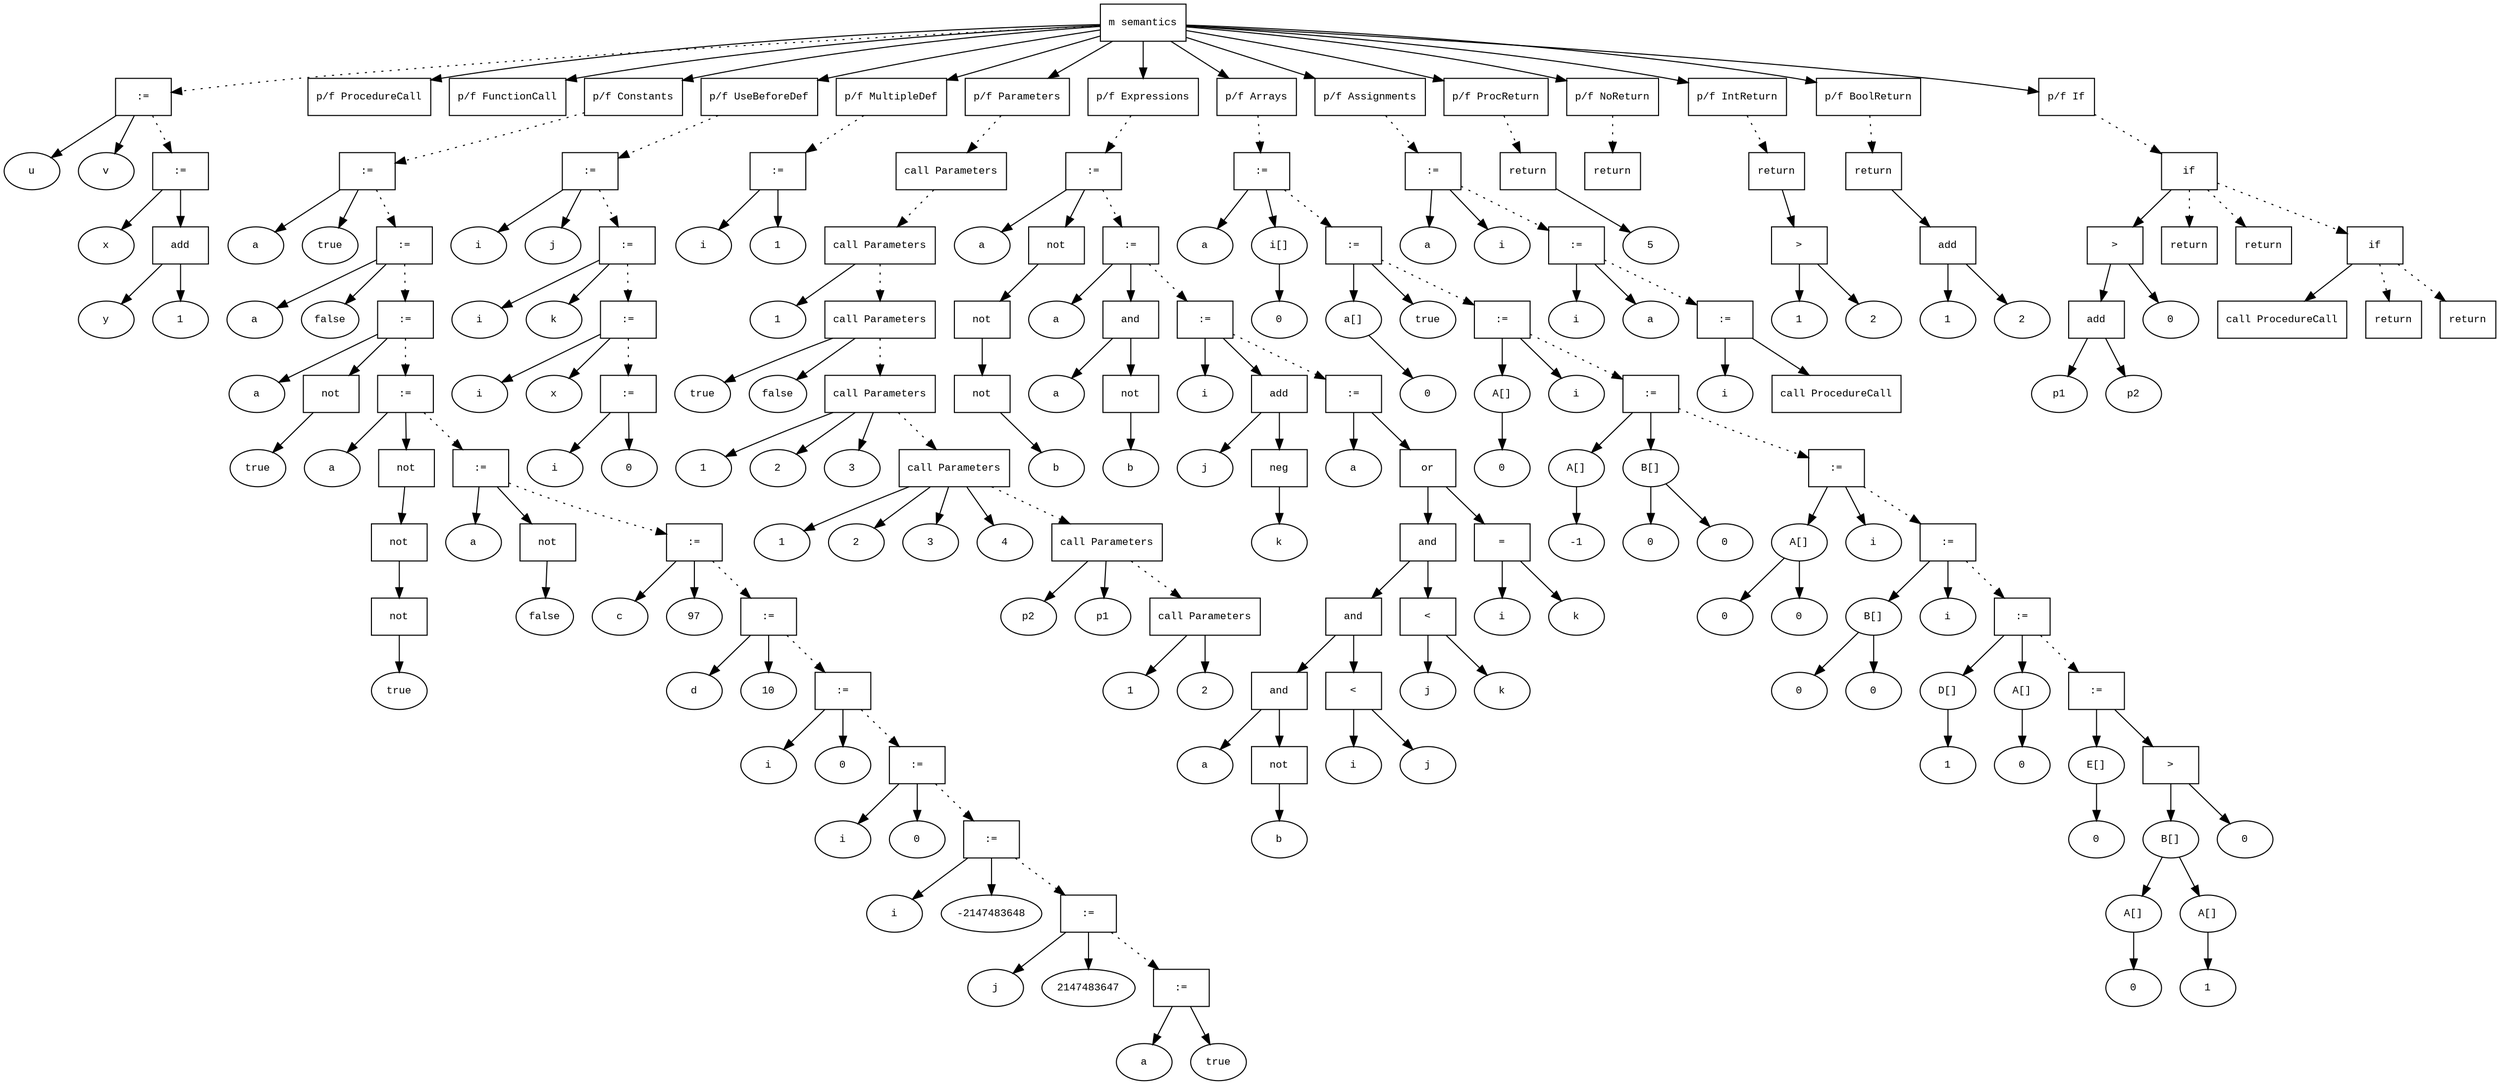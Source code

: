 digraph AST {
  graph [fontname="Times New Roman",fontsize=10];
  node  [fontname="Courier New",fontsize=10];
  edge  [fontname="Times New Roman",fontsize=10];

  node0 [label="m semantics",shape=box];
  node266 [label=":=",shape=box];
  node264 [label="u",shape=ellipse];
  node266->node264;
  node265 [label="v",shape=ellipse];
  node266->node265;
  node0 -> node266 [style=dotted];
  node271 [label=":=",shape=box];
  node267 [label="x",shape=ellipse];
  node271->node267;
  node270 [label="add",shape=box];
  node268 [label="y",shape=ellipse];
  node270->node268;
  node269 [label="1",shape=ellipse];
  node270->node269;
  node271->node270;
  node266 -> node271 [style=dotted];
  node11 [label="p/f ProcedureCall",shape=box];
  node0 -> node11;
  node13 [label="p/f FunctionCall",shape=box];
  node0 -> node13;
  node14 [label="p/f Constants",shape=box];
  node22 [label=":=",shape=box];
  node20 [label="a",shape=ellipse];
  node22->node20;
  node21 [label="true",shape=ellipse];
  node22->node21;
  node14 -> node22 [style=dotted];
  node25 [label=":=",shape=box];
  node23 [label="a",shape=ellipse];
  node25->node23;
  node24 [label="false",shape=ellipse];
  node25->node24;
  node22 -> node25 [style=dotted];
  node29 [label=":=",shape=box];
  node26 [label="a",shape=ellipse];
  node29->node26;
  node28 [label="not",shape=box];
  node27 [label="true",shape=ellipse];
  node28->node27;
  node29->node28;
  node25 -> node29 [style=dotted];
  node35 [label=":=",shape=box];
  node30 [label="a",shape=ellipse];
  node35->node30;
  node34 [label="not",shape=box];
  node33 [label="not",shape=box];
  node32 [label="not",shape=box];
  node31 [label="true",shape=ellipse];
  node32->node31;
  node33->node32;
  node34->node33;
  node35->node34;
  node29 -> node35 [style=dotted];
  node39 [label=":=",shape=box];
  node36 [label="a",shape=ellipse];
  node39->node36;
  node38 [label="not",shape=box];
  node37 [label="false",shape=ellipse];
  node38->node37;
  node39->node38;
  node35 -> node39 [style=dotted];
  node42 [label=":=",shape=box];
  node40 [label="c",shape=ellipse];
  node42->node40;
  node41 [label="97",shape=ellipse];
  node42->node41;
  node39 -> node42 [style=dotted];
  node45 [label=":=",shape=box];
  node43 [label="d",shape=ellipse];
  node45->node43;
  node44 [label="10",shape=ellipse];
  node45->node44;
  node42 -> node45 [style=dotted];
  node48 [label=":=",shape=box];
  node46 [label="i",shape=ellipse];
  node48->node46;
  node47 [label="0",shape=ellipse];
  node48->node47;
  node45 -> node48 [style=dotted];
  node51 [label=":=",shape=box];
  node49 [label="i",shape=ellipse];
  node51->node49;
  node50 [label="0",shape=ellipse];
  node51->node50;
  node48 -> node51 [style=dotted];
  node54 [label=":=",shape=box];
  node52 [label="i",shape=ellipse];
  node54->node52;
  node53 [label="-2147483648",shape=ellipse];
  node54->node53;
  node51 -> node54 [style=dotted];
  node57 [label=":=",shape=box];
  node55 [label="j",shape=ellipse];
  node57->node55;
  node56 [label="2147483647",shape=ellipse];
  node57->node56;
  node54 -> node57 [style=dotted];
  node60 [label=":=",shape=box];
  node58 [label="a",shape=ellipse];
  node60->node58;
  node59 [label="true",shape=ellipse];
  node60->node59;
  node57 -> node60 [style=dotted];
  node0 -> node14;
  node62 [label="p/f UseBeforeDef",shape=box];
  node66 [label=":=",shape=box];
  node64 [label="i",shape=ellipse];
  node66->node64;
  node65 [label="j",shape=ellipse];
  node66->node65;
  node62 -> node66 [style=dotted];
  node69 [label=":=",shape=box];
  node67 [label="i",shape=ellipse];
  node69->node67;
  node68 [label="k",shape=ellipse];
  node69->node68;
  node66 -> node69 [style=dotted];
  node72 [label=":=",shape=box];
  node70 [label="i",shape=ellipse];
  node72->node70;
  node71 [label="x",shape=ellipse];
  node72->node71;
  node69 -> node72 [style=dotted];
  node75 [label=":=",shape=box];
  node73 [label="i",shape=ellipse];
  node75->node73;
  node74 [label="0",shape=ellipse];
  node75->node74;
  node72 -> node75 [style=dotted];
  node0 -> node62;
  node77 [label="p/f MultipleDef",shape=box];
  node80 [label=":=",shape=box];
  node78 [label="i",shape=ellipse];
  node80->node78;
  node79 [label="1",shape=ellipse];
  node80->node79;
  node77 -> node80 [style=dotted];
  node0 -> node77;
  node82 [label="p/f Parameters",shape=box];
  node84 [label="call Parameters",shape=box];
  node82 -> node84 [style=dotted];
  node87 [label="call Parameters",shape=box];
  node88 [label="1",shape=ellipse];
  node87->node88;
  node84 -> node87 [style=dotted];
  node91 [label="call Parameters",shape=box];
  node92 [label="true",shape=ellipse];
  node91->node92;
  node93 [label="false",shape=ellipse];
  node91->node93;
  node87 -> node91 [style=dotted];
  node96 [label="call Parameters",shape=box];
  node97 [label="1",shape=ellipse];
  node96->node97;
  node98 [label="2",shape=ellipse];
  node96->node98;
  node99 [label="3",shape=ellipse];
  node96->node99;
  node91 -> node96 [style=dotted];
  node102 [label="call Parameters",shape=box];
  node103 [label="1",shape=ellipse];
  node102->node103;
  node104 [label="2",shape=ellipse];
  node102->node104;
  node105 [label="3",shape=ellipse];
  node102->node105;
  node106 [label="4",shape=ellipse];
  node102->node106;
  node96 -> node102 [style=dotted];
  node109 [label="call Parameters",shape=box];
  node110 [label="p2",shape=ellipse];
  node109->node110;
  node111 [label="p1",shape=ellipse];
  node109->node111;
  node102 -> node109 [style=dotted];
  node114 [label="call Parameters",shape=box];
  node115 [label="1",shape=ellipse];
  node114->node115;
  node116 [label="2",shape=ellipse];
  node114->node116;
  node109 -> node114 [style=dotted];
  node0 -> node82;
  node119 [label="p/f Expressions",shape=box];
  node129 [label=":=",shape=box];
  node124 [label="a",shape=ellipse];
  node129->node124;
  node128 [label="not",shape=box];
  node127 [label="not",shape=box];
  node126 [label="not",shape=box];
  node125 [label="b",shape=ellipse];
  node126->node125;
  node127->node126;
  node128->node127;
  node129->node128;
  node119 -> node129 [style=dotted];
  node135 [label=":=",shape=box];
  node130 [label="a",shape=ellipse];
  node135->node130;
  node134 [label="and",shape=box];
  node131 [label="a",shape=ellipse];
  node134->node131;
  node133 [label="not",shape=box];
  node132 [label="b",shape=ellipse];
  node133->node132;
  node134->node133;
  node135->node134;
  node129 -> node135 [style=dotted];
  node141 [label=":=",shape=box];
  node136 [label="i",shape=ellipse];
  node141->node136;
  node140 [label="add",shape=box];
  node137 [label="j",shape=ellipse];
  node140->node137;
  node139 [label="neg",shape=box];
  node138 [label="k",shape=ellipse];
  node139->node138;
  node140->node139;
  node141->node140;
  node135 -> node141 [style=dotted];
  node159 [label=":=",shape=box];
  node142 [label="a",shape=ellipse];
  node159->node142;
  node158 [label="or",shape=box];
  node154 [label="and",shape=box];
  node150 [label="and",shape=box];
  node146 [label="and",shape=box];
  node143 [label="a",shape=ellipse];
  node146->node143;
  node145 [label="not",shape=box];
  node144 [label="b",shape=ellipse];
  node145->node144;
  node146->node145;
  node150->node146;
  node149 [label="<",shape=box];
  node147 [label="i",shape=ellipse];
  node149->node147;
  node148 [label="j",shape=ellipse];
  node149->node148;
  node150->node149;
  node154->node150;
  node153 [label="<",shape=box];
  node151 [label="j",shape=ellipse];
  node153->node151;
  node152 [label="k",shape=ellipse];
  node153->node152;
  node154->node153;
  node158->node154;
  node157 [label="=",shape=box];
  node155 [label="i",shape=ellipse];
  node157->node155;
  node156 [label="k",shape=ellipse];
  node157->node156;
  node158->node157;
  node159->node158;
  node141 -> node159 [style=dotted];
  node0 -> node119;
  node160 [label="p/f Arrays",shape=box];
  node175 [label=":=",shape=box];
  node172 [label="a",shape=ellipse];
  node175->node172;
  node173 [label="i[]",shape=ellipse];
  node174 [label="0",shape=ellipse];
  node173-> node174;
  node175->node173;
  node160 -> node175 [style=dotted];
  node179 [label=":=",shape=box];
  node176 [label="a[]",shape=ellipse];
  node177 [label="0",shape=ellipse];
  node176-> node177;
  node179->node176;
  node178 [label="true",shape=ellipse];
  node179->node178;
  node175 -> node179 [style=dotted];
  node183 [label=":=",shape=box];
  node180 [label="A[]",shape=ellipse];
  node181 [label="0",shape=ellipse];
  node180-> node181;
  node183->node180;
  node182 [label="i",shape=ellipse];
  node183->node182;
  node179 -> node183 [style=dotted];
  node189 [label=":=",shape=box];
  node184 [label="A[]",shape=ellipse];
  node185 [label="-1",shape=ellipse];
  node184-> node185;
  node189->node184;
  node186 [label="B[]",shape=ellipse];
  node187 [label="0",shape=ellipse];
  node186-> node187;
  node188 [label="0",shape=ellipse];
  node186-> node188;
  node189->node186;
  node183 -> node189 [style=dotted];
  node194 [label=":=",shape=box];
  node190 [label="A[]",shape=ellipse];
  node191 [label="0",shape=ellipse];
  node190-> node191;
  node192 [label="0",shape=ellipse];
  node190-> node192;
  node194->node190;
  node193 [label="i",shape=ellipse];
  node194->node193;
  node189 -> node194 [style=dotted];
  node199 [label=":=",shape=box];
  node195 [label="B[]",shape=ellipse];
  node196 [label="0",shape=ellipse];
  node195-> node196;
  node197 [label="0",shape=ellipse];
  node195-> node197;
  node199->node195;
  node198 [label="i",shape=ellipse];
  node199->node198;
  node194 -> node199 [style=dotted];
  node204 [label=":=",shape=box];
  node200 [label="D[]",shape=ellipse];
  node201 [label="1",shape=ellipse];
  node200-> node201;
  node204->node200;
  node202 [label="A[]",shape=ellipse];
  node203 [label="0",shape=ellipse];
  node202-> node203;
  node204->node202;
  node199 -> node204 [style=dotted];
  node214 [label=":=",shape=box];
  node205 [label="E[]",shape=ellipse];
  node206 [label="0",shape=ellipse];
  node205-> node206;
  node214->node205;
  node213 [label=">",shape=box];
  node207 [label="B[]",shape=ellipse];
  node208 [label="A[]",shape=ellipse];
  node209 [label="0",shape=ellipse];
  node208-> node209;
  node207-> node208;
  node210 [label="A[]",shape=ellipse];
  node211 [label="1",shape=ellipse];
  node210-> node211;
  node207-> node210;
  node213->node207;
  node212 [label="0",shape=ellipse];
  node213->node212;
  node214->node213;
  node204 -> node214 [style=dotted];
  node0 -> node160;
  node216 [label="p/f Assignments",shape=box];
  node221 [label=":=",shape=box];
  node219 [label="a",shape=ellipse];
  node221->node219;
  node220 [label="i",shape=ellipse];
  node221->node220;
  node216 -> node221 [style=dotted];
  node224 [label=":=",shape=box];
  node222 [label="i",shape=ellipse];
  node224->node222;
  node223 [label="a",shape=ellipse];
  node224->node223;
  node221 -> node224 [style=dotted];
  node229 [label=":=",shape=box];
  node225 [label="i",shape=ellipse];
  node229->node225;
  node227 [label="call ProcedureCall",shape=box];
  node229->node227;
  node224 -> node229 [style=dotted];
  node0 -> node216;
  node230 [label="p/f ProcReturn",shape=box];
  node232 [label="return",shape=box];
  node231 [label="5",shape=ellipse];
  node232->node231;
  node230 -> node232 [style=dotted];
  node0 -> node230;
  node234 [label="p/f NoReturn",shape=box];
  node235 [label="return",shape=box];
  node234 -> node235 [style=dotted];
  node0 -> node234;
  node237 [label="p/f IntReturn",shape=box];
  node241 [label="return",shape=box];
  node240 [label=">",shape=box];
  node238 [label="1",shape=ellipse];
  node240->node238;
  node239 [label="2",shape=ellipse];
  node240->node239;
  node241->node240;
  node237 -> node241 [style=dotted];
  node0 -> node237;
  node243 [label="p/f BoolReturn",shape=box];
  node247 [label="return",shape=box];
  node246 [label="add",shape=box];
  node244 [label="1",shape=ellipse];
  node246->node244;
  node245 [label="2",shape=ellipse];
  node246->node245;
  node247->node246;
  node243 -> node247 [style=dotted];
  node0 -> node243;
  node249 [label="p/f If",shape=box];
  node257 [label="if",shape=box];
  node254 [label=">",shape=box];
  node252 [label="add",shape=box];
  node250 [label="p1",shape=ellipse];
  node252->node250;
  node251 [label="p2",shape=ellipse];
  node252->node251;
  node254->node252;
  node253 [label="0",shape=ellipse];
  node254->node253;
  node257->node254;
  node255 [label="return",shape=box];
  node257 -> node255 [style=dotted];
  node256 [label="return",shape=box];
  node257 -> node256 [style=dotted];
  node249 -> node257 [style=dotted];
  node263 [label="if",shape=box];
  node259 [label="call ProcedureCall",shape=box];
  node263->node259;
  node261 [label="return",shape=box];
  node263 -> node261 [style=dotted];
  node262 [label="return",shape=box];
  node263 -> node262 [style=dotted];
  node257 -> node263 [style=dotted];
  node0 -> node249;
}
